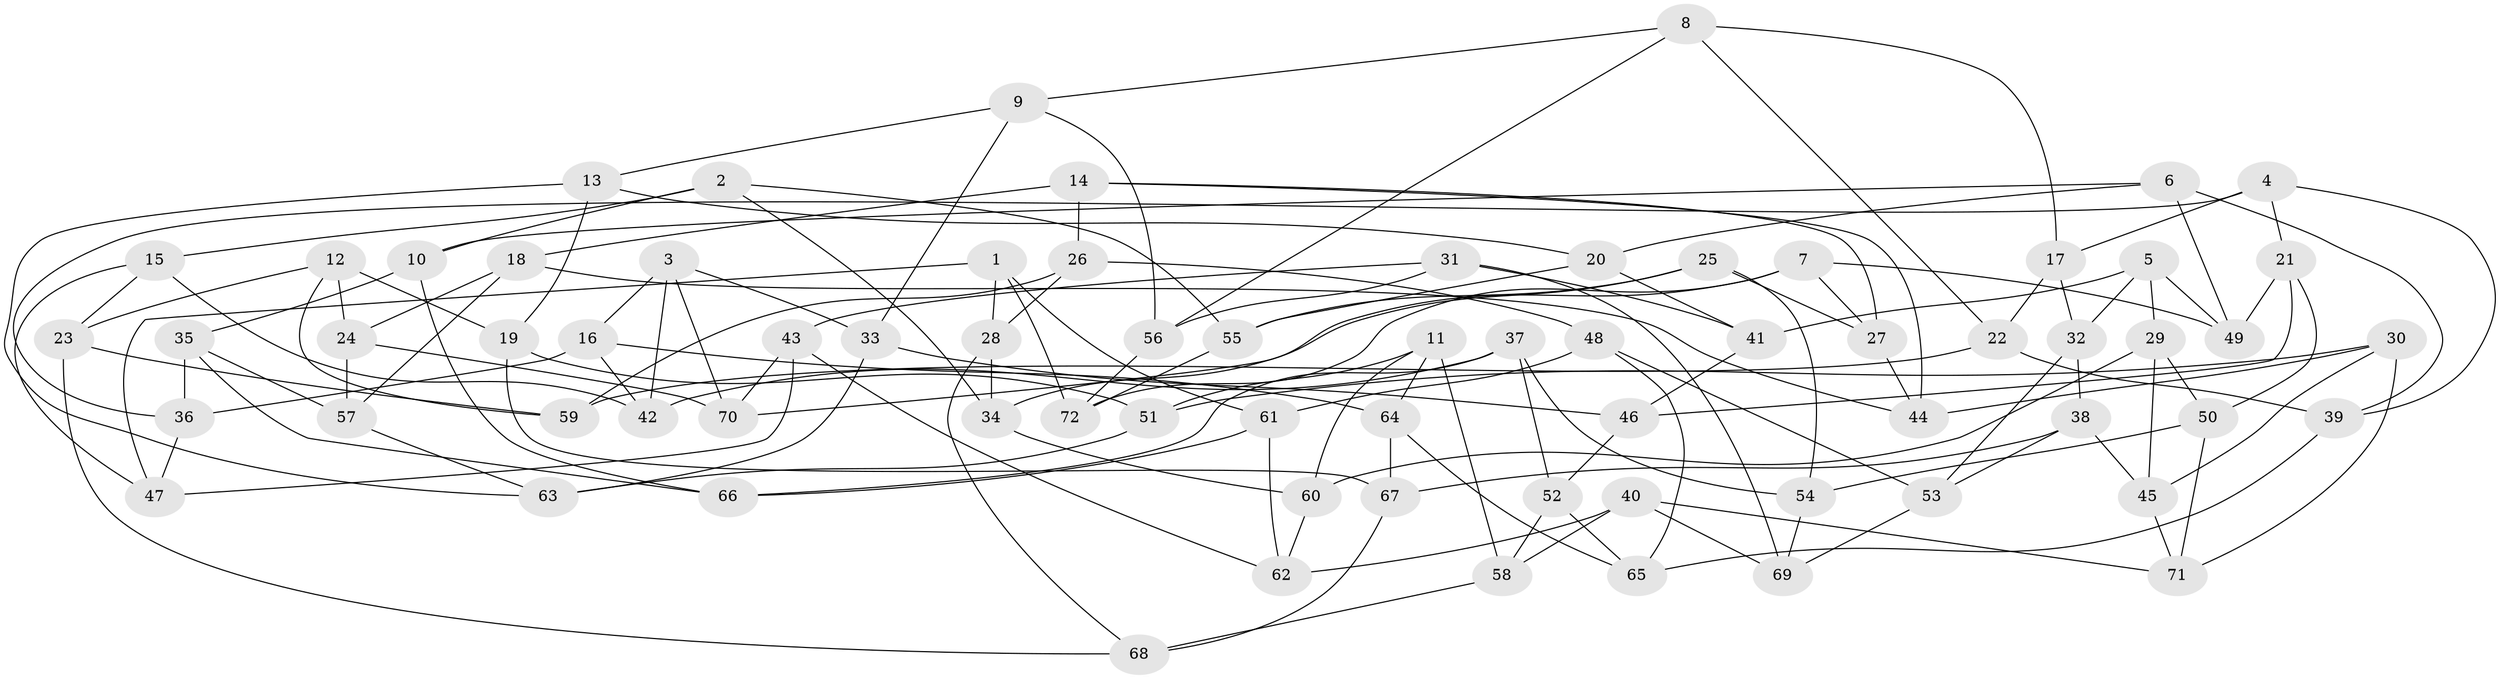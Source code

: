 // coarse degree distribution, {4: 0.3488372093023256, 6: 0.5581395348837209, 5: 0.06976744186046512, 3: 0.023255813953488372}
// Generated by graph-tools (version 1.1) at 2025/52/02/27/25 19:52:29]
// undirected, 72 vertices, 144 edges
graph export_dot {
graph [start="1"]
  node [color=gray90,style=filled];
  1;
  2;
  3;
  4;
  5;
  6;
  7;
  8;
  9;
  10;
  11;
  12;
  13;
  14;
  15;
  16;
  17;
  18;
  19;
  20;
  21;
  22;
  23;
  24;
  25;
  26;
  27;
  28;
  29;
  30;
  31;
  32;
  33;
  34;
  35;
  36;
  37;
  38;
  39;
  40;
  41;
  42;
  43;
  44;
  45;
  46;
  47;
  48;
  49;
  50;
  51;
  52;
  53;
  54;
  55;
  56;
  57;
  58;
  59;
  60;
  61;
  62;
  63;
  64;
  65;
  66;
  67;
  68;
  69;
  70;
  71;
  72;
  1 -- 47;
  1 -- 61;
  1 -- 72;
  1 -- 28;
  2 -- 55;
  2 -- 10;
  2 -- 15;
  2 -- 34;
  3 -- 16;
  3 -- 33;
  3 -- 42;
  3 -- 70;
  4 -- 39;
  4 -- 36;
  4 -- 21;
  4 -- 17;
  5 -- 41;
  5 -- 29;
  5 -- 32;
  5 -- 49;
  6 -- 10;
  6 -- 39;
  6 -- 20;
  6 -- 49;
  7 -- 70;
  7 -- 27;
  7 -- 72;
  7 -- 49;
  8 -- 56;
  8 -- 17;
  8 -- 9;
  8 -- 22;
  9 -- 33;
  9 -- 13;
  9 -- 56;
  10 -- 35;
  10 -- 66;
  11 -- 51;
  11 -- 64;
  11 -- 58;
  11 -- 60;
  12 -- 59;
  12 -- 23;
  12 -- 24;
  12 -- 19;
  13 -- 63;
  13 -- 20;
  13 -- 19;
  14 -- 26;
  14 -- 27;
  14 -- 44;
  14 -- 18;
  15 -- 23;
  15 -- 42;
  15 -- 47;
  16 -- 64;
  16 -- 36;
  16 -- 42;
  17 -- 22;
  17 -- 32;
  18 -- 57;
  18 -- 24;
  18 -- 44;
  19 -- 51;
  19 -- 67;
  20 -- 41;
  20 -- 55;
  21 -- 49;
  21 -- 50;
  21 -- 46;
  22 -- 59;
  22 -- 39;
  23 -- 68;
  23 -- 59;
  24 -- 70;
  24 -- 57;
  25 -- 54;
  25 -- 27;
  25 -- 34;
  25 -- 55;
  26 -- 48;
  26 -- 28;
  26 -- 59;
  27 -- 44;
  28 -- 34;
  28 -- 68;
  29 -- 45;
  29 -- 50;
  29 -- 60;
  30 -- 45;
  30 -- 71;
  30 -- 44;
  30 -- 51;
  31 -- 41;
  31 -- 56;
  31 -- 43;
  31 -- 69;
  32 -- 38;
  32 -- 53;
  33 -- 46;
  33 -- 63;
  34 -- 60;
  35 -- 57;
  35 -- 66;
  35 -- 36;
  36 -- 47;
  37 -- 54;
  37 -- 66;
  37 -- 52;
  37 -- 42;
  38 -- 53;
  38 -- 45;
  38 -- 67;
  39 -- 65;
  40 -- 62;
  40 -- 58;
  40 -- 69;
  40 -- 71;
  41 -- 46;
  43 -- 47;
  43 -- 62;
  43 -- 70;
  45 -- 71;
  46 -- 52;
  48 -- 61;
  48 -- 53;
  48 -- 65;
  50 -- 54;
  50 -- 71;
  51 -- 63;
  52 -- 65;
  52 -- 58;
  53 -- 69;
  54 -- 69;
  55 -- 72;
  56 -- 72;
  57 -- 63;
  58 -- 68;
  60 -- 62;
  61 -- 66;
  61 -- 62;
  64 -- 65;
  64 -- 67;
  67 -- 68;
}
